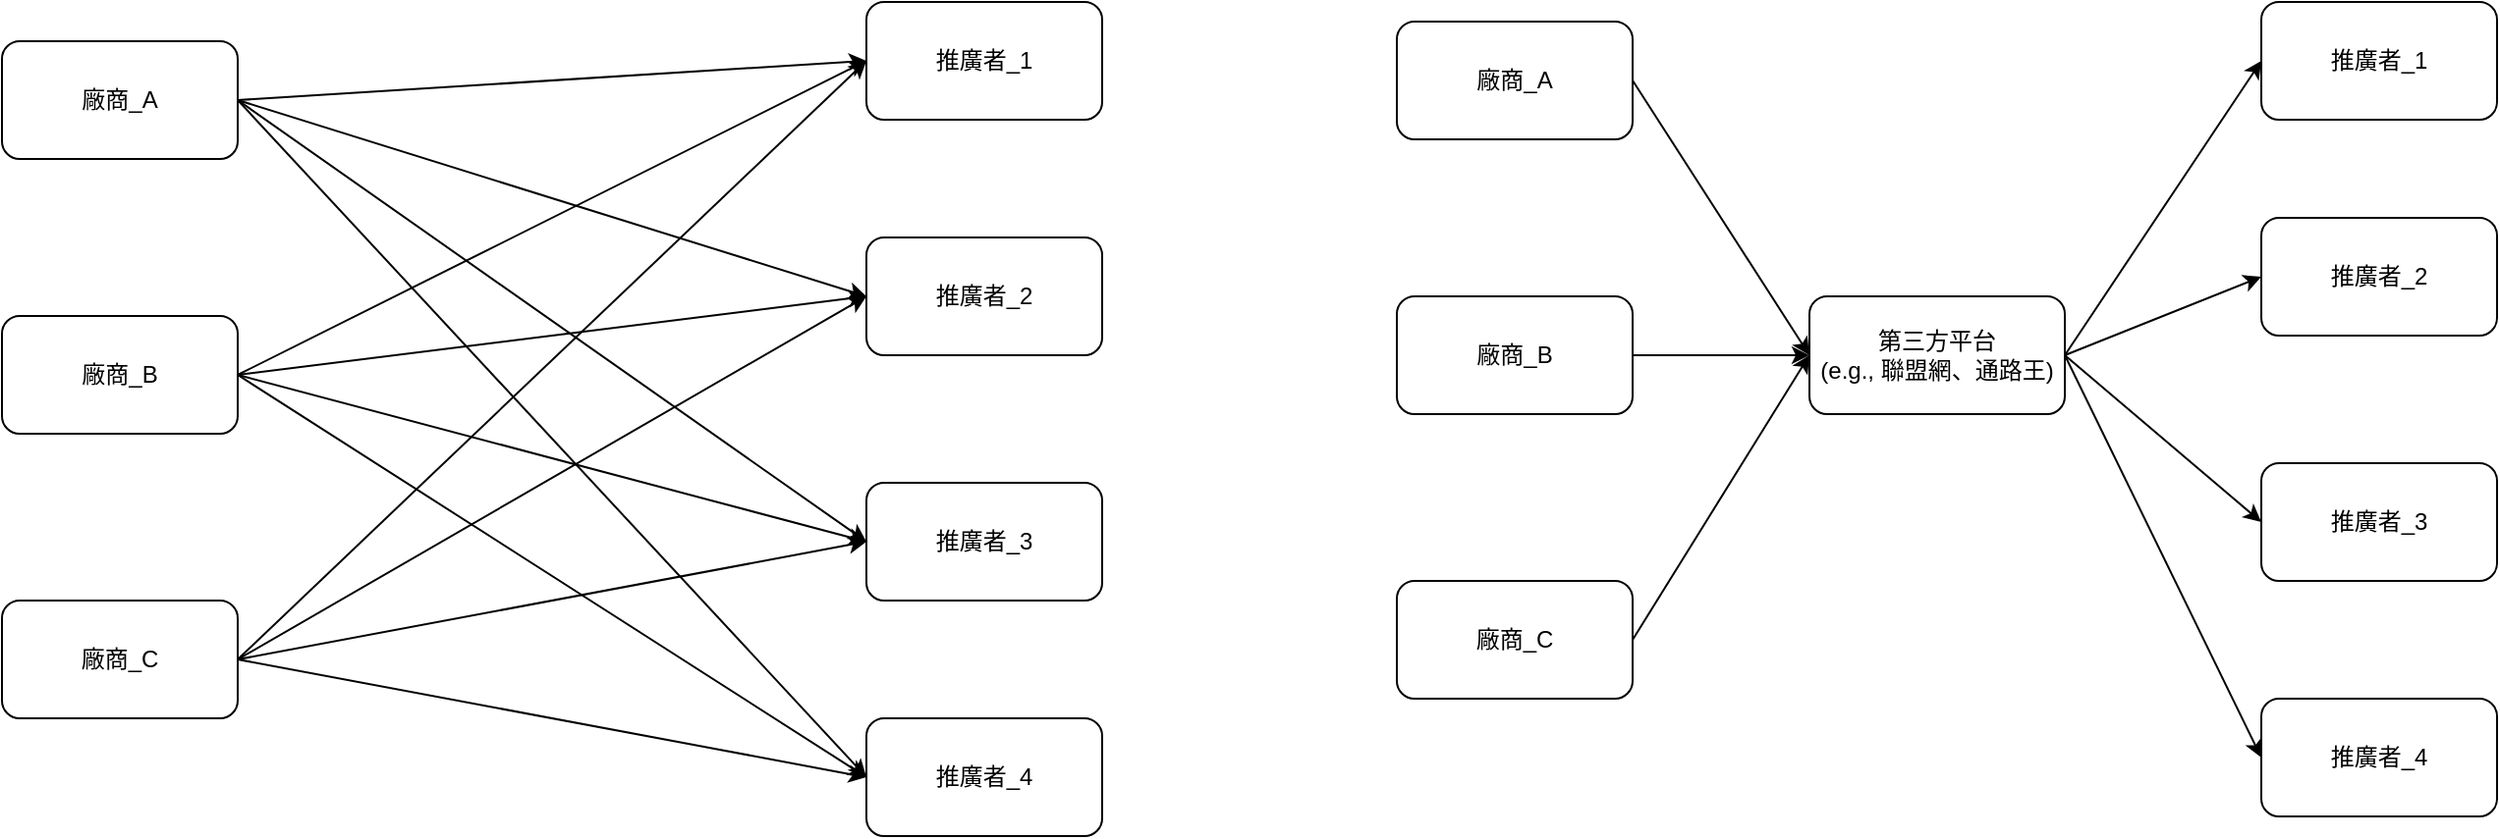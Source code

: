 <mxfile version="14.4.2" type="github">
  <diagram id="wSD4uHWvOkjwFn3RLs6-" name="Page-1">
    <mxGraphModel dx="2253" dy="867" grid="1" gridSize="10" guides="1" tooltips="1" connect="1" arrows="1" fold="1" page="1" pageScale="1" pageWidth="827" pageHeight="1169" math="0" shadow="0">
      <root>
        <mxCell id="0" />
        <mxCell id="1" parent="0" />
        <mxCell id="s3CcLmTtF7bqVoPlMLMT-32" style="edgeStyle=none;rounded=0;orthogonalLoop=1;jettySize=auto;html=1;exitX=1;exitY=0.5;exitDx=0;exitDy=0;entryX=0;entryY=0.5;entryDx=0;entryDy=0;" edge="1" parent="1" source="s3CcLmTtF7bqVoPlMLMT-1" target="s3CcLmTtF7bqVoPlMLMT-2">
          <mxGeometry relative="1" as="geometry" />
        </mxCell>
        <mxCell id="s3CcLmTtF7bqVoPlMLMT-1" value="廠商_A" style="rounded=1;whiteSpace=wrap;html=1;" vertex="1" parent="1">
          <mxGeometry x="160" y="240" width="120" height="60" as="geometry" />
        </mxCell>
        <mxCell id="s3CcLmTtF7bqVoPlMLMT-35" style="edgeStyle=none;rounded=0;orthogonalLoop=1;jettySize=auto;html=1;exitX=1;exitY=0.5;exitDx=0;exitDy=0;entryX=0;entryY=0.5;entryDx=0;entryDy=0;" edge="1" parent="1" source="s3CcLmTtF7bqVoPlMLMT-2" target="s3CcLmTtF7bqVoPlMLMT-3">
          <mxGeometry relative="1" as="geometry" />
        </mxCell>
        <mxCell id="s3CcLmTtF7bqVoPlMLMT-36" style="edgeStyle=none;rounded=0;orthogonalLoop=1;jettySize=auto;html=1;exitX=1;exitY=0.5;exitDx=0;exitDy=0;entryX=0;entryY=0.5;entryDx=0;entryDy=0;" edge="1" parent="1" source="s3CcLmTtF7bqVoPlMLMT-2" target="s3CcLmTtF7bqVoPlMLMT-7">
          <mxGeometry relative="1" as="geometry" />
        </mxCell>
        <mxCell id="s3CcLmTtF7bqVoPlMLMT-37" style="edgeStyle=none;rounded=0;orthogonalLoop=1;jettySize=auto;html=1;exitX=1;exitY=0.5;exitDx=0;exitDy=0;entryX=0;entryY=0.5;entryDx=0;entryDy=0;" edge="1" parent="1" source="s3CcLmTtF7bqVoPlMLMT-2" target="s3CcLmTtF7bqVoPlMLMT-6">
          <mxGeometry relative="1" as="geometry" />
        </mxCell>
        <mxCell id="s3CcLmTtF7bqVoPlMLMT-38" style="edgeStyle=none;rounded=0;orthogonalLoop=1;jettySize=auto;html=1;exitX=1;exitY=0.5;exitDx=0;exitDy=0;entryX=0;entryY=0.5;entryDx=0;entryDy=0;" edge="1" parent="1" source="s3CcLmTtF7bqVoPlMLMT-2" target="s3CcLmTtF7bqVoPlMLMT-8">
          <mxGeometry relative="1" as="geometry" />
        </mxCell>
        <mxCell id="s3CcLmTtF7bqVoPlMLMT-2" value="第三方平台&lt;br&gt;(e.g., 聯盟網、通路王)" style="rounded=1;whiteSpace=wrap;html=1;" vertex="1" parent="1">
          <mxGeometry x="370" y="380" width="130" height="60" as="geometry" />
        </mxCell>
        <mxCell id="s3CcLmTtF7bqVoPlMLMT-3" value="推廣者_1" style="rounded=1;whiteSpace=wrap;html=1;" vertex="1" parent="1">
          <mxGeometry x="600" y="230" width="120" height="60" as="geometry" />
        </mxCell>
        <mxCell id="s3CcLmTtF7bqVoPlMLMT-34" style="edgeStyle=none;rounded=0;orthogonalLoop=1;jettySize=auto;html=1;exitX=1;exitY=0.5;exitDx=0;exitDy=0;entryX=0;entryY=0.5;entryDx=0;entryDy=0;" edge="1" parent="1" source="s3CcLmTtF7bqVoPlMLMT-4" target="s3CcLmTtF7bqVoPlMLMT-2">
          <mxGeometry relative="1" as="geometry" />
        </mxCell>
        <mxCell id="s3CcLmTtF7bqVoPlMLMT-4" value="廠商_C" style="rounded=1;whiteSpace=wrap;html=1;" vertex="1" parent="1">
          <mxGeometry x="160" y="525" width="120" height="60" as="geometry" />
        </mxCell>
        <mxCell id="s3CcLmTtF7bqVoPlMLMT-33" style="edgeStyle=none;rounded=0;orthogonalLoop=1;jettySize=auto;html=1;exitX=1;exitY=0.5;exitDx=0;exitDy=0;entryX=0;entryY=0.5;entryDx=0;entryDy=0;" edge="1" parent="1" source="s3CcLmTtF7bqVoPlMLMT-5" target="s3CcLmTtF7bqVoPlMLMT-2">
          <mxGeometry relative="1" as="geometry" />
        </mxCell>
        <mxCell id="s3CcLmTtF7bqVoPlMLMT-5" value="廠商_B" style="rounded=1;whiteSpace=wrap;html=1;" vertex="1" parent="1">
          <mxGeometry x="160" y="380" width="120" height="60" as="geometry" />
        </mxCell>
        <mxCell id="s3CcLmTtF7bqVoPlMLMT-6" value="推廣者_3" style="rounded=1;whiteSpace=wrap;html=1;" vertex="1" parent="1">
          <mxGeometry x="600" y="465" width="120" height="60" as="geometry" />
        </mxCell>
        <mxCell id="s3CcLmTtF7bqVoPlMLMT-7" value="推廣者_2" style="rounded=1;whiteSpace=wrap;html=1;" vertex="1" parent="1">
          <mxGeometry x="600" y="340" width="120" height="60" as="geometry" />
        </mxCell>
        <mxCell id="s3CcLmTtF7bqVoPlMLMT-8" value="推廣者_4" style="rounded=1;whiteSpace=wrap;html=1;" vertex="1" parent="1">
          <mxGeometry x="600" y="585" width="120" height="60" as="geometry" />
        </mxCell>
        <mxCell id="s3CcLmTtF7bqVoPlMLMT-17" style="rounded=0;orthogonalLoop=1;jettySize=auto;html=1;exitX=1;exitY=0.5;exitDx=0;exitDy=0;entryX=0;entryY=0.5;entryDx=0;entryDy=0;" edge="1" parent="1" source="s3CcLmTtF7bqVoPlMLMT-9" target="s3CcLmTtF7bqVoPlMLMT-11">
          <mxGeometry relative="1" as="geometry" />
        </mxCell>
        <mxCell id="s3CcLmTtF7bqVoPlMLMT-21" style="edgeStyle=none;rounded=0;orthogonalLoop=1;jettySize=auto;html=1;exitX=1;exitY=0.5;exitDx=0;exitDy=0;entryX=0;entryY=0.5;entryDx=0;entryDy=0;" edge="1" parent="1" source="s3CcLmTtF7bqVoPlMLMT-9" target="s3CcLmTtF7bqVoPlMLMT-15">
          <mxGeometry relative="1" as="geometry" />
        </mxCell>
        <mxCell id="s3CcLmTtF7bqVoPlMLMT-22" style="edgeStyle=none;rounded=0;orthogonalLoop=1;jettySize=auto;html=1;exitX=1;exitY=0.5;exitDx=0;exitDy=0;entryX=0;entryY=0.5;entryDx=0;entryDy=0;" edge="1" parent="1" source="s3CcLmTtF7bqVoPlMLMT-9" target="s3CcLmTtF7bqVoPlMLMT-14">
          <mxGeometry relative="1" as="geometry" />
        </mxCell>
        <mxCell id="s3CcLmTtF7bqVoPlMLMT-23" style="edgeStyle=none;rounded=0;orthogonalLoop=1;jettySize=auto;html=1;exitX=1;exitY=0.5;exitDx=0;exitDy=0;entryX=0;entryY=0.5;entryDx=0;entryDy=0;" edge="1" parent="1" source="s3CcLmTtF7bqVoPlMLMT-9" target="s3CcLmTtF7bqVoPlMLMT-16">
          <mxGeometry relative="1" as="geometry" />
        </mxCell>
        <mxCell id="s3CcLmTtF7bqVoPlMLMT-9" value="廠商_A" style="rounded=1;whiteSpace=wrap;html=1;" vertex="1" parent="1">
          <mxGeometry x="-550" y="250" width="120" height="60" as="geometry" />
        </mxCell>
        <mxCell id="s3CcLmTtF7bqVoPlMLMT-11" value="推廣者_1" style="rounded=1;whiteSpace=wrap;html=1;" vertex="1" parent="1">
          <mxGeometry x="-110" y="230" width="120" height="60" as="geometry" />
        </mxCell>
        <mxCell id="s3CcLmTtF7bqVoPlMLMT-28" style="edgeStyle=none;rounded=0;orthogonalLoop=1;jettySize=auto;html=1;exitX=1;exitY=0.5;exitDx=0;exitDy=0;entryX=0;entryY=0.5;entryDx=0;entryDy=0;" edge="1" parent="1" source="s3CcLmTtF7bqVoPlMLMT-12" target="s3CcLmTtF7bqVoPlMLMT-11">
          <mxGeometry relative="1" as="geometry" />
        </mxCell>
        <mxCell id="s3CcLmTtF7bqVoPlMLMT-29" style="edgeStyle=none;rounded=0;orthogonalLoop=1;jettySize=auto;html=1;exitX=1;exitY=0.5;exitDx=0;exitDy=0;entryX=0;entryY=0.5;entryDx=0;entryDy=0;" edge="1" parent="1" source="s3CcLmTtF7bqVoPlMLMT-12" target="s3CcLmTtF7bqVoPlMLMT-15">
          <mxGeometry relative="1" as="geometry" />
        </mxCell>
        <mxCell id="s3CcLmTtF7bqVoPlMLMT-30" style="edgeStyle=none;rounded=0;orthogonalLoop=1;jettySize=auto;html=1;exitX=1;exitY=0.5;exitDx=0;exitDy=0;entryX=0;entryY=0.5;entryDx=0;entryDy=0;" edge="1" parent="1" source="s3CcLmTtF7bqVoPlMLMT-12" target="s3CcLmTtF7bqVoPlMLMT-14">
          <mxGeometry relative="1" as="geometry" />
        </mxCell>
        <mxCell id="s3CcLmTtF7bqVoPlMLMT-31" style="edgeStyle=none;rounded=0;orthogonalLoop=1;jettySize=auto;html=1;exitX=1;exitY=0.5;exitDx=0;exitDy=0;entryX=0;entryY=0.5;entryDx=0;entryDy=0;" edge="1" parent="1" source="s3CcLmTtF7bqVoPlMLMT-12" target="s3CcLmTtF7bqVoPlMLMT-16">
          <mxGeometry relative="1" as="geometry" />
        </mxCell>
        <mxCell id="s3CcLmTtF7bqVoPlMLMT-12" value="廠商_C" style="rounded=1;whiteSpace=wrap;html=1;" vertex="1" parent="1">
          <mxGeometry x="-550" y="535" width="120" height="60" as="geometry" />
        </mxCell>
        <mxCell id="s3CcLmTtF7bqVoPlMLMT-24" style="edgeStyle=none;rounded=0;orthogonalLoop=1;jettySize=auto;html=1;exitX=1;exitY=0.5;exitDx=0;exitDy=0;entryX=0;entryY=0.5;entryDx=0;entryDy=0;" edge="1" parent="1" source="s3CcLmTtF7bqVoPlMLMT-13" target="s3CcLmTtF7bqVoPlMLMT-11">
          <mxGeometry relative="1" as="geometry" />
        </mxCell>
        <mxCell id="s3CcLmTtF7bqVoPlMLMT-25" style="edgeStyle=none;rounded=0;orthogonalLoop=1;jettySize=auto;html=1;exitX=1;exitY=0.5;exitDx=0;exitDy=0;entryX=0;entryY=0.5;entryDx=0;entryDy=0;" edge="1" parent="1" source="s3CcLmTtF7bqVoPlMLMT-13" target="s3CcLmTtF7bqVoPlMLMT-15">
          <mxGeometry relative="1" as="geometry" />
        </mxCell>
        <mxCell id="s3CcLmTtF7bqVoPlMLMT-26" style="edgeStyle=none;rounded=0;orthogonalLoop=1;jettySize=auto;html=1;exitX=1;exitY=0.5;exitDx=0;exitDy=0;entryX=0;entryY=0.5;entryDx=0;entryDy=0;" edge="1" parent="1" source="s3CcLmTtF7bqVoPlMLMT-13" target="s3CcLmTtF7bqVoPlMLMT-14">
          <mxGeometry relative="1" as="geometry" />
        </mxCell>
        <mxCell id="s3CcLmTtF7bqVoPlMLMT-27" style="edgeStyle=none;rounded=0;orthogonalLoop=1;jettySize=auto;html=1;exitX=1;exitY=0.5;exitDx=0;exitDy=0;entryX=0;entryY=0.5;entryDx=0;entryDy=0;" edge="1" parent="1" source="s3CcLmTtF7bqVoPlMLMT-13" target="s3CcLmTtF7bqVoPlMLMT-16">
          <mxGeometry relative="1" as="geometry" />
        </mxCell>
        <mxCell id="s3CcLmTtF7bqVoPlMLMT-13" value="廠商_B" style="rounded=1;whiteSpace=wrap;html=1;" vertex="1" parent="1">
          <mxGeometry x="-550" y="390" width="120" height="60" as="geometry" />
        </mxCell>
        <mxCell id="s3CcLmTtF7bqVoPlMLMT-14" value="推廣者_3" style="rounded=1;whiteSpace=wrap;html=1;" vertex="1" parent="1">
          <mxGeometry x="-110" y="475" width="120" height="60" as="geometry" />
        </mxCell>
        <mxCell id="s3CcLmTtF7bqVoPlMLMT-15" value="推廣者_2" style="rounded=1;whiteSpace=wrap;html=1;" vertex="1" parent="1">
          <mxGeometry x="-110" y="350" width="120" height="60" as="geometry" />
        </mxCell>
        <mxCell id="s3CcLmTtF7bqVoPlMLMT-16" value="推廣者_4" style="rounded=1;whiteSpace=wrap;html=1;" vertex="1" parent="1">
          <mxGeometry x="-110" y="595" width="120" height="60" as="geometry" />
        </mxCell>
      </root>
    </mxGraphModel>
  </diagram>
</mxfile>
